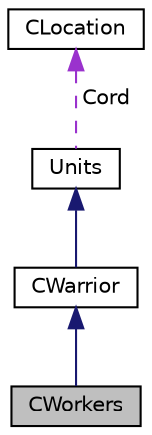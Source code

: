 digraph "CWorkers"
{
  edge [fontname="Helvetica",fontsize="10",labelfontname="Helvetica",labelfontsize="10"];
  node [fontname="Helvetica",fontsize="10",shape=record];
  Node1 [label="CWorkers",height=0.2,width=0.4,color="black", fillcolor="grey75", style="filled", fontcolor="black"];
  Node2 -> Node1 [dir="back",color="midnightblue",fontsize="10",style="solid",fontname="Helvetica"];
  Node2 [label="CWarrior",height=0.2,width=0.4,color="black", fillcolor="white", style="filled",URL="$classCWarrior.html"];
  Node3 -> Node2 [dir="back",color="midnightblue",fontsize="10",style="solid",fontname="Helvetica"];
  Node3 [label="Units",height=0.2,width=0.4,color="black", fillcolor="white", style="filled",URL="$classUnits.html"];
  Node4 -> Node3 [dir="back",color="darkorchid3",fontsize="10",style="dashed",label=" Cord" ,fontname="Helvetica"];
  Node4 [label="CLocation",height=0.2,width=0.4,color="black", fillcolor="white", style="filled",URL="$classCLocation.html"];
}

